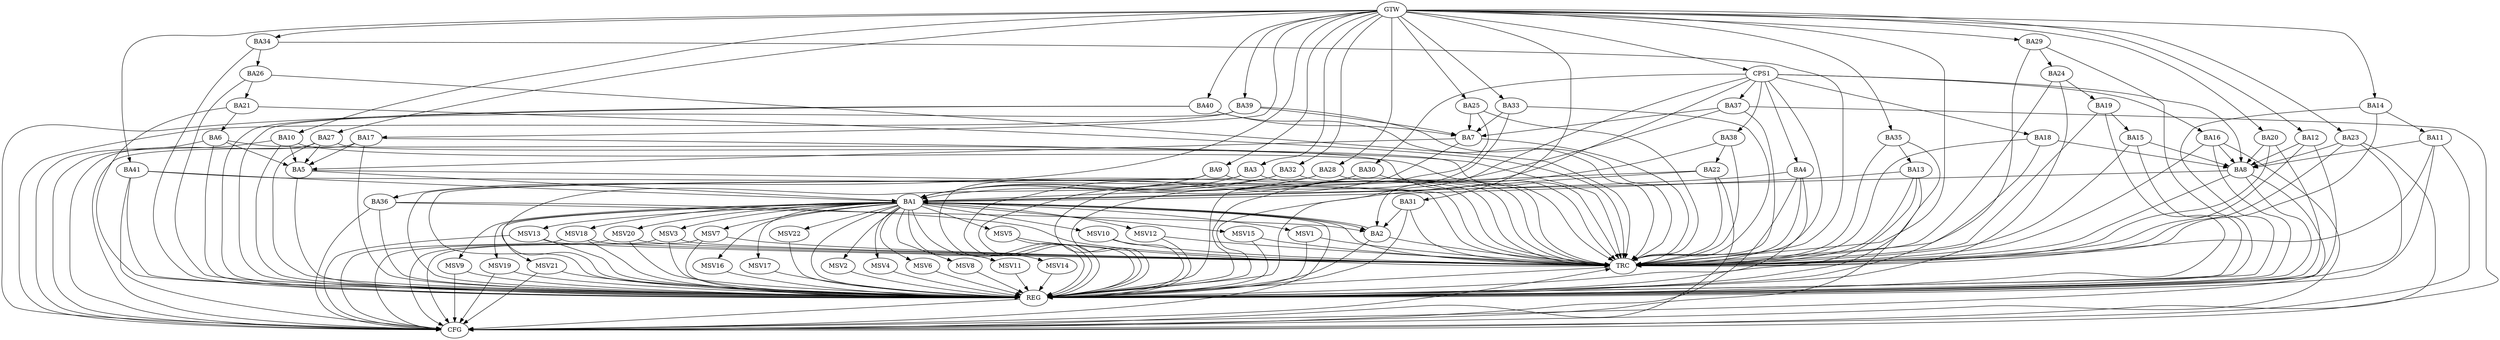 strict digraph G {
  BA1 [ label="BA1" ];
  BA2 [ label="BA2" ];
  BA3 [ label="BA3" ];
  BA4 [ label="BA4" ];
  BA5 [ label="BA5" ];
  BA6 [ label="BA6" ];
  BA7 [ label="BA7" ];
  BA8 [ label="BA8" ];
  BA9 [ label="BA9" ];
  BA10 [ label="BA10" ];
  BA11 [ label="BA11" ];
  BA12 [ label="BA12" ];
  BA13 [ label="BA13" ];
  BA14 [ label="BA14" ];
  BA15 [ label="BA15" ];
  BA16 [ label="BA16" ];
  BA17 [ label="BA17" ];
  BA18 [ label="BA18" ];
  BA19 [ label="BA19" ];
  BA20 [ label="BA20" ];
  BA21 [ label="BA21" ];
  BA22 [ label="BA22" ];
  BA23 [ label="BA23" ];
  BA24 [ label="BA24" ];
  BA25 [ label="BA25" ];
  BA26 [ label="BA26" ];
  BA27 [ label="BA27" ];
  BA28 [ label="BA28" ];
  BA29 [ label="BA29" ];
  BA30 [ label="BA30" ];
  BA31 [ label="BA31" ];
  BA32 [ label="BA32" ];
  BA33 [ label="BA33" ];
  BA34 [ label="BA34" ];
  BA35 [ label="BA35" ];
  BA36 [ label="BA36" ];
  BA37 [ label="BA37" ];
  BA38 [ label="BA38" ];
  BA39 [ label="BA39" ];
  BA40 [ label="BA40" ];
  BA41 [ label="BA41" ];
  CPS1 [ label="CPS1" ];
  GTW [ label="GTW" ];
  REG [ label="REG" ];
  CFG [ label="CFG" ];
  TRC [ label="TRC" ];
  MSV1 [ label="MSV1" ];
  MSV2 [ label="MSV2" ];
  MSV3 [ label="MSV3" ];
  MSV4 [ label="MSV4" ];
  MSV5 [ label="MSV5" ];
  MSV6 [ label="MSV6" ];
  MSV7 [ label="MSV7" ];
  MSV8 [ label="MSV8" ];
  MSV9 [ label="MSV9" ];
  MSV10 [ label="MSV10" ];
  MSV11 [ label="MSV11" ];
  MSV12 [ label="MSV12" ];
  MSV13 [ label="MSV13" ];
  MSV14 [ label="MSV14" ];
  MSV15 [ label="MSV15" ];
  MSV16 [ label="MSV16" ];
  MSV17 [ label="MSV17" ];
  MSV18 [ label="MSV18" ];
  MSV19 [ label="MSV19" ];
  MSV20 [ label="MSV20" ];
  MSV21 [ label="MSV21" ];
  MSV22 [ label="MSV22" ];
  BA1 -> BA2;
  BA2 -> BA1;
  BA3 -> BA1;
  BA4 -> BA1;
  BA5 -> BA1;
  BA6 -> BA5;
  BA7 -> BA5;
  BA8 -> BA1;
  BA9 -> BA1;
  BA10 -> BA5;
  BA11 -> BA8;
  BA12 -> BA8;
  BA13 -> BA1;
  BA14 -> BA11;
  BA15 -> BA8;
  BA16 -> BA8;
  BA17 -> BA5;
  BA18 -> BA8;
  BA19 -> BA15;
  BA20 -> BA8;
  BA21 -> BA6;
  BA22 -> BA1;
  BA23 -> BA8;
  BA24 -> BA19;
  BA25 -> BA7;
  BA26 -> BA21;
  BA27 -> BA5;
  BA28 -> BA1;
  BA29 -> BA24;
  BA30 -> BA1;
  BA31 -> BA2;
  BA32 -> BA1;
  BA33 -> BA7;
  BA34 -> BA26;
  BA35 -> BA13;
  BA36 -> BA2;
  BA37 -> BA7;
  BA38 -> BA22;
  BA39 -> BA7;
  BA40 -> BA7;
  BA41 -> BA1;
  CPS1 -> BA30;
  CPS1 -> BA4;
  CPS1 -> BA16;
  CPS1 -> BA2;
  CPS1 -> BA38;
  CPS1 -> BA8;
  CPS1 -> BA37;
  CPS1 -> BA18;
  GTW -> BA3;
  GTW -> BA9;
  GTW -> BA10;
  GTW -> BA12;
  GTW -> BA14;
  GTW -> BA17;
  GTW -> BA20;
  GTW -> BA23;
  GTW -> BA25;
  GTW -> BA27;
  GTW -> BA28;
  GTW -> BA29;
  GTW -> BA31;
  GTW -> BA32;
  GTW -> BA33;
  GTW -> BA34;
  GTW -> BA35;
  GTW -> BA36;
  GTW -> BA39;
  GTW -> BA40;
  GTW -> BA41;
  GTW -> CPS1;
  BA1 -> REG;
  BA2 -> REG;
  BA3 -> REG;
  BA4 -> REG;
  BA5 -> REG;
  BA6 -> REG;
  BA7 -> REG;
  BA8 -> REG;
  BA9 -> REG;
  BA10 -> REG;
  BA11 -> REG;
  BA12 -> REG;
  BA13 -> REG;
  BA14 -> REG;
  BA15 -> REG;
  BA16 -> REG;
  BA17 -> REG;
  BA18 -> REG;
  BA19 -> REG;
  BA20 -> REG;
  BA21 -> REG;
  BA22 -> REG;
  BA23 -> REG;
  BA24 -> REG;
  BA25 -> REG;
  BA26 -> REG;
  BA27 -> REG;
  BA28 -> REG;
  BA29 -> REG;
  BA30 -> REG;
  BA31 -> REG;
  BA32 -> REG;
  BA33 -> REG;
  BA34 -> REG;
  BA35 -> REG;
  BA36 -> REG;
  BA37 -> REG;
  BA38 -> REG;
  BA39 -> REG;
  BA40 -> REG;
  BA41 -> REG;
  CPS1 -> REG;
  BA6 -> CFG;
  BA17 -> CFG;
  BA41 -> CFG;
  BA10 -> CFG;
  BA23 -> CFG;
  BA36 -> CFG;
  BA22 -> CFG;
  BA40 -> CFG;
  BA4 -> CFG;
  BA1 -> CFG;
  BA37 -> CFG;
  BA39 -> CFG;
  BA16 -> CFG;
  BA13 -> CFG;
  BA11 -> CFG;
  BA8 -> CFG;
  BA27 -> CFG;
  REG -> CFG;
  BA1 -> TRC;
  BA2 -> TRC;
  BA3 -> TRC;
  BA4 -> TRC;
  BA5 -> TRC;
  BA6 -> TRC;
  BA7 -> TRC;
  BA8 -> TRC;
  BA9 -> TRC;
  BA10 -> TRC;
  BA11 -> TRC;
  BA12 -> TRC;
  BA13 -> TRC;
  BA14 -> TRC;
  BA15 -> TRC;
  BA16 -> TRC;
  BA17 -> TRC;
  BA18 -> TRC;
  BA19 -> TRC;
  BA20 -> TRC;
  BA21 -> TRC;
  BA22 -> TRC;
  BA23 -> TRC;
  BA24 -> TRC;
  BA25 -> TRC;
  BA26 -> TRC;
  BA27 -> TRC;
  BA28 -> TRC;
  BA29 -> TRC;
  BA30 -> TRC;
  BA31 -> TRC;
  BA32 -> TRC;
  BA33 -> TRC;
  BA34 -> TRC;
  BA35 -> TRC;
  BA36 -> TRC;
  BA37 -> TRC;
  BA38 -> TRC;
  BA39 -> TRC;
  BA40 -> TRC;
  BA41 -> TRC;
  CPS1 -> TRC;
  GTW -> TRC;
  CFG -> TRC;
  TRC -> REG;
  BA1 -> MSV1;
  BA1 -> MSV2;
  MSV1 -> REG;
  MSV1 -> TRC;
  MSV2 -> REG;
  BA1 -> MSV3;
  BA1 -> MSV4;
  BA1 -> MSV5;
  BA1 -> MSV6;
  MSV3 -> REG;
  MSV3 -> TRC;
  MSV3 -> CFG;
  MSV4 -> REG;
  MSV5 -> REG;
  MSV5 -> TRC;
  MSV6 -> REG;
  BA1 -> MSV7;
  BA1 -> MSV8;
  MSV7 -> REG;
  MSV7 -> TRC;
  MSV7 -> CFG;
  MSV8 -> REG;
  BA1 -> MSV9;
  BA1 -> MSV10;
  MSV9 -> REG;
  MSV9 -> CFG;
  MSV10 -> REG;
  MSV10 -> TRC;
  BA1 -> MSV11;
  BA1 -> MSV12;
  BA1 -> MSV13;
  BA1 -> MSV14;
  MSV11 -> REG;
  MSV12 -> REG;
  MSV12 -> TRC;
  MSV13 -> REG;
  MSV13 -> TRC;
  MSV13 -> CFG;
  MSV14 -> REG;
  BA1 -> MSV15;
  BA1 -> MSV16;
  BA1 -> MSV17;
  MSV15 -> REG;
  MSV15 -> TRC;
  MSV16 -> REG;
  MSV17 -> REG;
  BA1 -> MSV18;
  MSV18 -> REG;
  MSV18 -> TRC;
  MSV18 -> CFG;
  BA1 -> MSV19;
  BA1 -> MSV20;
  MSV19 -> REG;
  MSV19 -> CFG;
  MSV20 -> REG;
  MSV20 -> TRC;
  MSV20 -> CFG;
  BA1 -> MSV21;
  BA1 -> MSV22;
  MSV21 -> REG;
  MSV21 -> CFG;
  MSV22 -> REG;
}
